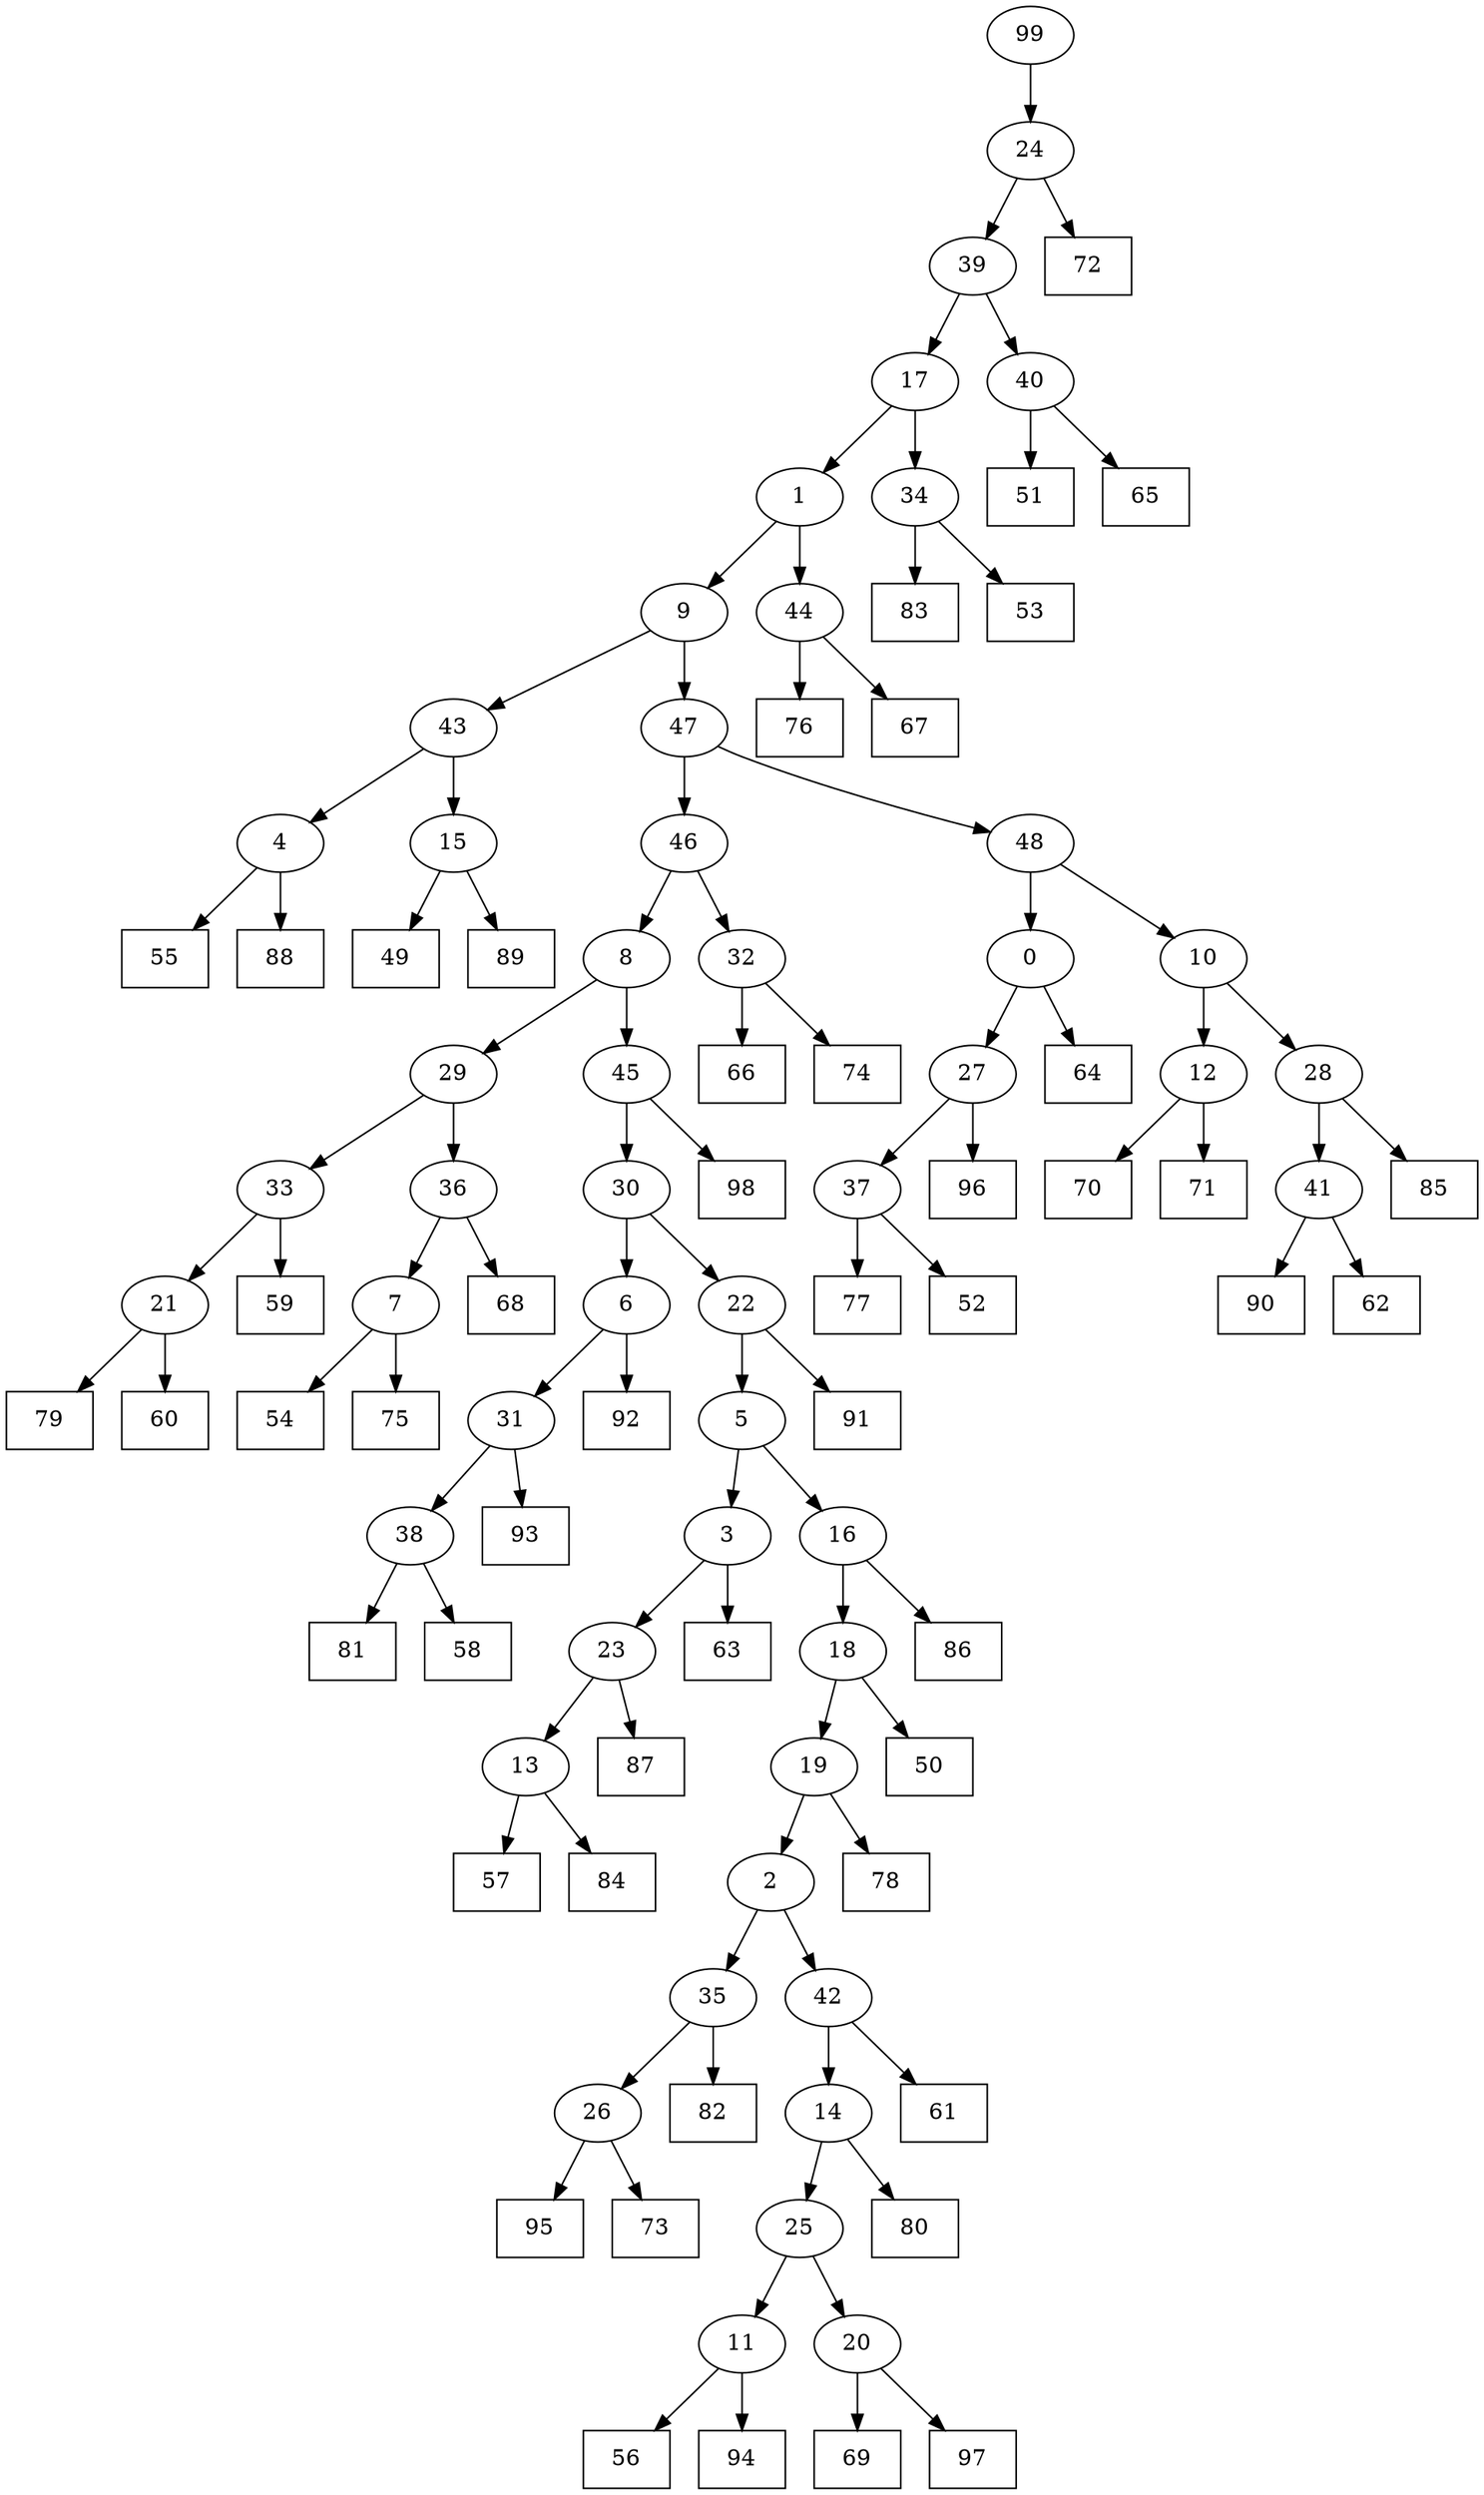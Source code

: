 digraph G {
0[label="0"];
1[label="1"];
2[label="2"];
3[label="3"];
4[label="4"];
5[label="5"];
6[label="6"];
7[label="7"];
8[label="8"];
9[label="9"];
10[label="10"];
11[label="11"];
12[label="12"];
13[label="13"];
14[label="14"];
15[label="15"];
16[label="16"];
17[label="17"];
18[label="18"];
19[label="19"];
20[label="20"];
21[label="21"];
22[label="22"];
23[label="23"];
24[label="24"];
25[label="25"];
26[label="26"];
27[label="27"];
28[label="28"];
29[label="29"];
30[label="30"];
31[label="31"];
32[label="32"];
33[label="33"];
34[label="34"];
35[label="35"];
36[label="36"];
37[label="37"];
38[label="38"];
39[label="39"];
40[label="40"];
41[label="41"];
42[label="42"];
43[label="43"];
44[label="44"];
45[label="45"];
46[label="46"];
47[label="47"];
48[label="48"];
49[shape=box,label="49"];
50[shape=box,label="55"];
51[shape=box,label="85"];
52[shape=box,label="87"];
53[shape=box,label="70"];
54[shape=box,label="90"];
55[shape=box,label="68"];
56[shape=box,label="54"];
57[shape=box,label="56"];
58[shape=box,label="59"];
59[shape=box,label="66"];
60[shape=box,label="51"];
61[shape=box,label="95"];
62[shape=box,label="76"];
63[shape=box,label="98"];
64[shape=box,label="93"];
65[shape=box,label="77"];
66[shape=box,label="64"];
67[shape=box,label="83"];
68[shape=box,label="82"];
69[shape=box,label="78"];
70[shape=box,label="61"];
71[shape=box,label="74"];
72[shape=box,label="62"];
73[shape=box,label="73"];
74[shape=box,label="89"];
75[shape=box,label="91"];
76[shape=box,label="50"];
77[shape=box,label="94"];
78[shape=box,label="92"];
79[shape=box,label="69"];
80[shape=box,label="81"];
81[shape=box,label="52"];
82[shape=box,label="67"];
83[shape=box,label="80"];
84[shape=box,label="58"];
85[shape=box,label="53"];
86[shape=box,label="79"];
87[shape=box,label="60"];
88[shape=box,label="88"];
89[shape=box,label="97"];
90[shape=box,label="65"];
91[shape=box,label="63"];
92[shape=box,label="86"];
93[shape=box,label="57"];
94[shape=box,label="84"];
95[shape=box,label="72"];
96[shape=box,label="75"];
97[shape=box,label="96"];
98[shape=box,label="71"];
99[label="99"];
41->72 ;
22->75 ;
35->68 ;
15->49 ;
42->70 ;
32->59 ;
3->91 ;
28->41 ;
8->45 ;
45->30 ;
23->52 ;
26->73 ;
99->24 ;
44->82 ;
8->29 ;
12->53 ;
22->5 ;
11->57 ;
14->83 ;
46->8 ;
42->14 ;
31->64 ;
15->74 ;
40->60 ;
24->39 ;
24->95 ;
19->69 ;
17->34 ;
34->85 ;
4->50 ;
37->81 ;
13->94 ;
7->96 ;
47->46 ;
35->26 ;
38->84 ;
10->12 ;
12->98 ;
27->97 ;
20->79 ;
31->38 ;
39->17 ;
37->65 ;
1->9 ;
40->90 ;
36->7 ;
25->11 ;
44->62 ;
0->27 ;
26->61 ;
2->35 ;
36->55 ;
10->28 ;
41->54 ;
21->87 ;
29->36 ;
23->13 ;
14->25 ;
38->80 ;
16->18 ;
18->76 ;
29->33 ;
5->16 ;
16->92 ;
27->37 ;
2->42 ;
13->93 ;
11->77 ;
18->19 ;
19->2 ;
7->56 ;
33->21 ;
21->86 ;
48->0 ;
0->66 ;
28->51 ;
9->43 ;
43->15 ;
6->78 ;
46->32 ;
32->71 ;
30->22 ;
25->20 ;
20->89 ;
34->67 ;
9->47 ;
47->48 ;
39->40 ;
17->1 ;
1->44 ;
48->10 ;
30->6 ;
6->31 ;
45->63 ;
43->4 ;
4->88 ;
33->58 ;
5->3 ;
3->23 ;
}
